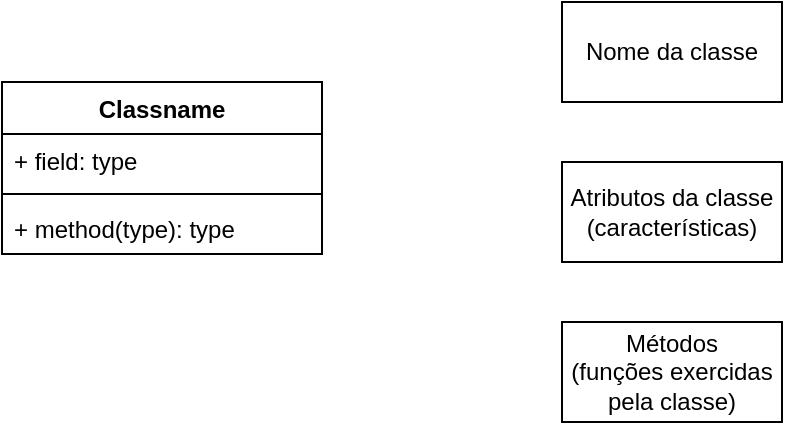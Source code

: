<mxfile version="24.7.16">
  <diagram name="Página-1" id="qreW9A-UmMUV63HlxAOz">
    <mxGraphModel dx="1393" dy="788" grid="1" gridSize="10" guides="1" tooltips="1" connect="1" arrows="1" fold="1" page="1" pageScale="1" pageWidth="827" pageHeight="1169" math="0" shadow="0">
      <root>
        <mxCell id="0" />
        <mxCell id="1" parent="0" />
        <mxCell id="JsUCj3At4fTGe58bwKv9-5" value="Classname" style="swimlane;fontStyle=1;align=center;verticalAlign=top;childLayout=stackLayout;horizontal=1;startSize=26;horizontalStack=0;resizeParent=1;resizeParentMax=0;resizeLast=0;collapsible=1;marginBottom=0;whiteSpace=wrap;html=1;" vertex="1" parent="1">
          <mxGeometry x="160" y="80" width="160" height="86" as="geometry" />
        </mxCell>
        <mxCell id="JsUCj3At4fTGe58bwKv9-6" value="+ field: type" style="text;strokeColor=none;fillColor=none;align=left;verticalAlign=top;spacingLeft=4;spacingRight=4;overflow=hidden;rotatable=0;points=[[0,0.5],[1,0.5]];portConstraint=eastwest;whiteSpace=wrap;html=1;" vertex="1" parent="JsUCj3At4fTGe58bwKv9-5">
          <mxGeometry y="26" width="160" height="26" as="geometry" />
        </mxCell>
        <mxCell id="JsUCj3At4fTGe58bwKv9-7" value="" style="line;strokeWidth=1;fillColor=none;align=left;verticalAlign=middle;spacingTop=-1;spacingLeft=3;spacingRight=3;rotatable=0;labelPosition=right;points=[];portConstraint=eastwest;strokeColor=inherit;" vertex="1" parent="JsUCj3At4fTGe58bwKv9-5">
          <mxGeometry y="52" width="160" height="8" as="geometry" />
        </mxCell>
        <mxCell id="JsUCj3At4fTGe58bwKv9-8" value="+ method(type): type" style="text;strokeColor=none;fillColor=none;align=left;verticalAlign=top;spacingLeft=4;spacingRight=4;overflow=hidden;rotatable=0;points=[[0,0.5],[1,0.5]];portConstraint=eastwest;whiteSpace=wrap;html=1;" vertex="1" parent="JsUCj3At4fTGe58bwKv9-5">
          <mxGeometry y="60" width="160" height="26" as="geometry" />
        </mxCell>
        <mxCell id="JsUCj3At4fTGe58bwKv9-9" value="Nome da classe" style="html=1;whiteSpace=wrap;" vertex="1" parent="1">
          <mxGeometry x="440" y="40" width="110" height="50" as="geometry" />
        </mxCell>
        <mxCell id="JsUCj3At4fTGe58bwKv9-10" value="Atributos da classe&lt;div&gt;(características)&lt;/div&gt;" style="html=1;whiteSpace=wrap;" vertex="1" parent="1">
          <mxGeometry x="440" y="120" width="110" height="50" as="geometry" />
        </mxCell>
        <mxCell id="JsUCj3At4fTGe58bwKv9-11" value="Métodos&lt;br&gt;(funções exercidas pela classe)" style="html=1;whiteSpace=wrap;" vertex="1" parent="1">
          <mxGeometry x="440" y="200" width="110" height="50" as="geometry" />
        </mxCell>
      </root>
    </mxGraphModel>
  </diagram>
</mxfile>
